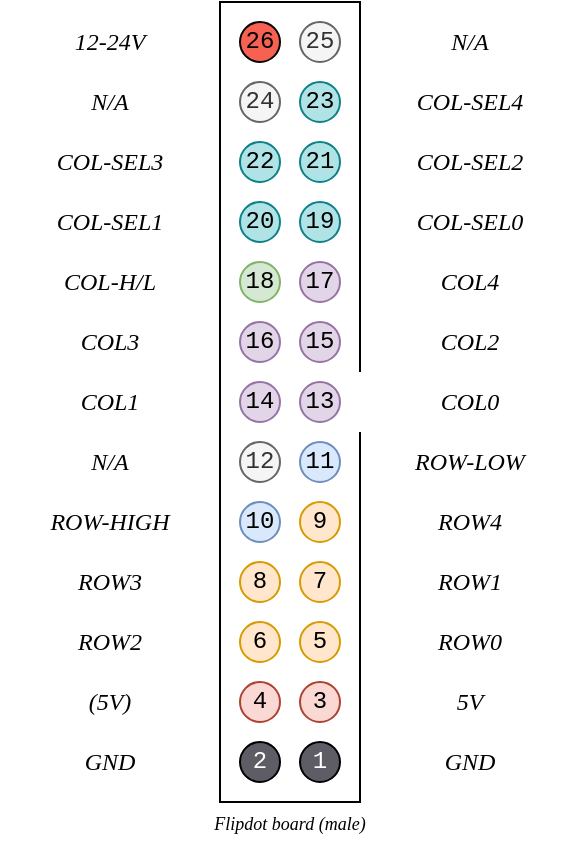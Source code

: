 <mxfile version="26.0.16">
  <diagram name="Page-1" id="HuCBM5EOJyZlMPoAAilj">
    <mxGraphModel dx="683" dy="355" grid="1" gridSize="10" guides="1" tooltips="1" connect="1" arrows="1" fold="1" page="1" pageScale="1" pageWidth="850" pageHeight="1100" math="0" shadow="0">
      <root>
        <mxCell id="0" />
        <mxCell id="1" parent="0" />
        <mxCell id="BwBNxBUWuylmB4F1kNMD-58" value="" style="rounded=0;whiteSpace=wrap;html=1;" parent="1" vertex="1">
          <mxGeometry x="690" y="700" width="70" height="400" as="geometry" />
        </mxCell>
        <mxCell id="BwBNxBUWuylmB4F1kNMD-59" value="26" style="ellipse;whiteSpace=wrap;html=1;aspect=fixed;fillColor=#f66151;fontFamily=Courier New;" parent="1" vertex="1">
          <mxGeometry x="700" y="710" width="20" height="20" as="geometry" />
        </mxCell>
        <mxCell id="BwBNxBUWuylmB4F1kNMD-62" value="&lt;font color=&quot;#ffffff&quot;&gt;1&lt;/font&gt;" style="ellipse;whiteSpace=wrap;html=1;aspect=fixed;fillColor=#5e5c64;strokeColor=#000000;fontFamily=Courier New;" parent="1" vertex="1">
          <mxGeometry x="730" y="1070" width="20" height="20" as="geometry" />
        </mxCell>
        <mxCell id="BwBNxBUWuylmB4F1kNMD-63" value="&lt;i&gt;&lt;font style=&quot;font-size: 9px;&quot; face=&quot;Verdana&quot;&gt;Flipdot board (male)&lt;br&gt;&lt;/font&gt;&lt;/i&gt;" style="text;html=1;strokeColor=none;fillColor=none;align=center;verticalAlign=middle;whiteSpace=wrap;rounded=0;" parent="1" vertex="1">
          <mxGeometry x="670" y="1100" width="110" height="20" as="geometry" />
        </mxCell>
        <mxCell id="BwBNxBUWuylmB4F1kNMD-64" value="24" style="ellipse;whiteSpace=wrap;html=1;aspect=fixed;fontFamily=Courier New;fillColor=#f5f5f5;fontColor=#333333;strokeColor=#666666;" parent="1" vertex="1">
          <mxGeometry x="700" y="740" width="20" height="20" as="geometry" />
        </mxCell>
        <mxCell id="BwBNxBUWuylmB4F1kNMD-65" value="23" style="ellipse;whiteSpace=wrap;html=1;aspect=fixed;fontFamily=Courier New;fillColor=#b0e3e6;strokeColor=#0e8088;" parent="1" vertex="1">
          <mxGeometry x="730" y="740" width="20" height="20" as="geometry" />
        </mxCell>
        <mxCell id="BwBNxBUWuylmB4F1kNMD-66" value="21" style="ellipse;whiteSpace=wrap;html=1;aspect=fixed;fontFamily=Courier New;fillColor=#b0e3e6;strokeColor=#0e8088;" parent="1" vertex="1">
          <mxGeometry x="730" y="770" width="20" height="20" as="geometry" />
        </mxCell>
        <mxCell id="BwBNxBUWuylmB4F1kNMD-67" value="20" style="ellipse;whiteSpace=wrap;html=1;aspect=fixed;fontFamily=Courier New;fillColor=#b0e3e6;strokeColor=#0e8088;" parent="1" vertex="1">
          <mxGeometry x="700" y="800" width="20" height="20" as="geometry" />
        </mxCell>
        <mxCell id="BwBNxBUWuylmB4F1kNMD-68" value="19" style="ellipse;whiteSpace=wrap;html=1;aspect=fixed;fontFamily=Courier New;fillColor=#b0e3e6;strokeColor=#0e8088;" parent="1" vertex="1">
          <mxGeometry x="730" y="800" width="20" height="20" as="geometry" />
        </mxCell>
        <mxCell id="BwBNxBUWuylmB4F1kNMD-69" value="22" style="ellipse;whiteSpace=wrap;html=1;aspect=fixed;fontFamily=Courier New;fillColor=#b0e3e6;strokeColor=#0e8088;" parent="1" vertex="1">
          <mxGeometry x="700" y="770" width="20" height="20" as="geometry" />
        </mxCell>
        <mxCell id="BwBNxBUWuylmB4F1kNMD-70" value="18" style="ellipse;whiteSpace=wrap;html=1;aspect=fixed;fontFamily=Courier New;fillColor=#d5e8d4;strokeColor=#82b366;" parent="1" vertex="1">
          <mxGeometry x="700" y="830" width="20" height="20" as="geometry" />
        </mxCell>
        <mxCell id="BwBNxBUWuylmB4F1kNMD-71" value="17" style="ellipse;whiteSpace=wrap;html=1;aspect=fixed;fontFamily=Courier New;fillColor=#e1d5e7;strokeColor=#9673a6;" parent="1" vertex="1">
          <mxGeometry x="730" y="830" width="20" height="20" as="geometry" />
        </mxCell>
        <mxCell id="BwBNxBUWuylmB4F1kNMD-72" value="15" style="ellipse;whiteSpace=wrap;html=1;aspect=fixed;fontFamily=Courier New;fillColor=#e1d5e7;strokeColor=#9673a6;" parent="1" vertex="1">
          <mxGeometry x="730" y="860" width="20" height="20" as="geometry" />
        </mxCell>
        <mxCell id="BwBNxBUWuylmB4F1kNMD-73" value="14" style="ellipse;whiteSpace=wrap;html=1;aspect=fixed;fontFamily=Courier New;fillColor=#e1d5e7;strokeColor=#9673a6;" parent="1" vertex="1">
          <mxGeometry x="700" y="890" width="20" height="20" as="geometry" />
        </mxCell>
        <mxCell id="BwBNxBUWuylmB4F1kNMD-74" value="13" style="ellipse;whiteSpace=wrap;html=1;aspect=fixed;fontFamily=Courier New;fillColor=#e1d5e7;strokeColor=#9673a6;" parent="1" vertex="1">
          <mxGeometry x="730" y="890" width="20" height="20" as="geometry" />
        </mxCell>
        <mxCell id="BwBNxBUWuylmB4F1kNMD-75" value="16" style="ellipse;whiteSpace=wrap;html=1;aspect=fixed;fontFamily=Courier New;fillColor=#e1d5e7;strokeColor=#9673a6;" parent="1" vertex="1">
          <mxGeometry x="700" y="860" width="20" height="20" as="geometry" />
        </mxCell>
        <mxCell id="BwBNxBUWuylmB4F1kNMD-76" value="12" style="ellipse;whiteSpace=wrap;html=1;aspect=fixed;fontFamily=Courier New;fillStyle=solid;fillColor=#f5f5f5;fontColor=#333333;strokeColor=#666666;" parent="1" vertex="1">
          <mxGeometry x="700" y="920" width="20" height="20" as="geometry" />
        </mxCell>
        <mxCell id="BwBNxBUWuylmB4F1kNMD-77" value="11" style="ellipse;whiteSpace=wrap;html=1;aspect=fixed;fontFamily=Courier New;fillColor=#dae8fc;strokeColor=#6c8ebf;" parent="1" vertex="1">
          <mxGeometry x="730" y="920" width="20" height="20" as="geometry" />
        </mxCell>
        <mxCell id="BwBNxBUWuylmB4F1kNMD-78" value="9" style="ellipse;whiteSpace=wrap;html=1;aspect=fixed;fontFamily=Courier New;fillColor=#ffe6cc;strokeColor=#d79b00;" parent="1" vertex="1">
          <mxGeometry x="730" y="950" width="20" height="20" as="geometry" />
        </mxCell>
        <mxCell id="BwBNxBUWuylmB4F1kNMD-79" value="8" style="ellipse;whiteSpace=wrap;html=1;aspect=fixed;fontFamily=Courier New;fillColor=#ffe6cc;strokeColor=#d79b00;" parent="1" vertex="1">
          <mxGeometry x="700" y="980" width="20" height="20" as="geometry" />
        </mxCell>
        <mxCell id="BwBNxBUWuylmB4F1kNMD-80" value="7" style="ellipse;whiteSpace=wrap;html=1;aspect=fixed;fontFamily=Courier New;fillColor=#ffe6cc;strokeColor=#d79b00;" parent="1" vertex="1">
          <mxGeometry x="730" y="980" width="20" height="20" as="geometry" />
        </mxCell>
        <mxCell id="BwBNxBUWuylmB4F1kNMD-81" value="10" style="ellipse;whiteSpace=wrap;html=1;aspect=fixed;fontFamily=Courier New;fillColor=#dae8fc;strokeColor=#6c8ebf;" parent="1" vertex="1">
          <mxGeometry x="700" y="950" width="20" height="20" as="geometry" />
        </mxCell>
        <mxCell id="BwBNxBUWuylmB4F1kNMD-82" value="6" style="ellipse;whiteSpace=wrap;html=1;aspect=fixed;fontFamily=Courier New;fillColor=#ffe6cc;strokeColor=#d79b00;" parent="1" vertex="1">
          <mxGeometry x="700" y="1010" width="20" height="20" as="geometry" />
        </mxCell>
        <mxCell id="BwBNxBUWuylmB4F1kNMD-83" value="5" style="ellipse;whiteSpace=wrap;html=1;aspect=fixed;fontFamily=Courier New;fillColor=#ffe6cc;strokeColor=#d79b00;" parent="1" vertex="1">
          <mxGeometry x="730" y="1010" width="20" height="20" as="geometry" />
        </mxCell>
        <mxCell id="BwBNxBUWuylmB4F1kNMD-84" value="3" style="ellipse;whiteSpace=wrap;html=1;aspect=fixed;fontFamily=Courier New;fillColor=#fad9d5;strokeColor=#ae4132;" parent="1" vertex="1">
          <mxGeometry x="730" y="1040" width="20" height="20" as="geometry" />
        </mxCell>
        <mxCell id="BwBNxBUWuylmB4F1kNMD-85" value="4" style="ellipse;whiteSpace=wrap;html=1;aspect=fixed;fontFamily=Courier New;fillColor=#fad9d5;strokeColor=#ae4132;" parent="1" vertex="1">
          <mxGeometry x="700" y="1040" width="20" height="20" as="geometry" />
        </mxCell>
        <mxCell id="BwBNxBUWuylmB4F1kNMD-86" value="" style="endArrow=none;html=1;rounded=0;strokeColor=#ffffff;strokeWidth=2;" parent="1" edge="1">
          <mxGeometry width="50" height="50" relative="1" as="geometry">
            <mxPoint x="760" y="915" as="sourcePoint" />
            <mxPoint x="760" y="885" as="targetPoint" />
          </mxGeometry>
        </mxCell>
        <mxCell id="BwBNxBUWuylmB4F1kNMD-87" value="&lt;font color=&quot;#ffffff&quot;&gt;2&lt;/font&gt;" style="ellipse;whiteSpace=wrap;html=1;aspect=fixed;fillColor=#5e5c64;strokeColor=#000000;fontFamily=Courier New;" parent="1" vertex="1">
          <mxGeometry x="700" y="1070" width="20" height="20" as="geometry" />
        </mxCell>
        <mxCell id="BwBNxBUWuylmB4F1kNMD-88" value="&lt;font face=&quot;Verdana&quot;&gt;&lt;i&gt;12-24V&lt;/i&gt;&lt;/font&gt;" style="text;html=1;strokeColor=none;fillColor=none;align=center;verticalAlign=middle;whiteSpace=wrap;rounded=0;" parent="1" vertex="1">
          <mxGeometry x="580" y="710" width="110" height="20" as="geometry" />
        </mxCell>
        <mxCell id="BwBNxBUWuylmB4F1kNMD-89" value="&lt;font face=&quot;Verdana&quot;&gt;&lt;i&gt;(5V)&lt;/i&gt;&lt;/font&gt;" style="text;html=1;strokeColor=none;fillColor=none;align=center;verticalAlign=middle;whiteSpace=wrap;rounded=0;" parent="1" vertex="1">
          <mxGeometry x="580" y="1040" width="110" height="20" as="geometry" />
        </mxCell>
        <mxCell id="BwBNxBUWuylmB4F1kNMD-90" value="&lt;font face=&quot;Verdana&quot;&gt;&lt;i&gt;GND&lt;/i&gt;&lt;/font&gt;" style="text;html=1;strokeColor=none;fillColor=none;align=center;verticalAlign=middle;whiteSpace=wrap;rounded=0;" parent="1" vertex="1">
          <mxGeometry x="760" y="1070" width="110" height="20" as="geometry" />
        </mxCell>
        <mxCell id="BwBNxBUWuylmB4F1kNMD-91" value="&lt;font face=&quot;Verdana&quot;&gt;&lt;i&gt;ROW0&lt;/i&gt;&lt;/font&gt;" style="text;html=1;strokeColor=none;fillColor=none;align=center;verticalAlign=middle;whiteSpace=wrap;rounded=0;" parent="1" vertex="1">
          <mxGeometry x="760" y="1010" width="110" height="20" as="geometry" />
        </mxCell>
        <mxCell id="BwBNxBUWuylmB4F1kNMD-92" value="&lt;font face=&quot;Verdana&quot;&gt;&lt;i&gt;ROW1&lt;/i&gt;&lt;/font&gt;" style="text;html=1;strokeColor=none;fillColor=none;align=center;verticalAlign=middle;whiteSpace=wrap;rounded=0;" parent="1" vertex="1">
          <mxGeometry x="760" y="980" width="110" height="20" as="geometry" />
        </mxCell>
        <mxCell id="BwBNxBUWuylmB4F1kNMD-93" value="&lt;font face=&quot;Verdana&quot;&gt;&lt;i&gt;ROW-LOW&lt;/i&gt;&lt;/font&gt;" style="text;html=1;strokeColor=none;fillColor=none;align=center;verticalAlign=middle;whiteSpace=wrap;rounded=0;" parent="1" vertex="1">
          <mxGeometry x="760" y="920" width="110" height="20" as="geometry" />
        </mxCell>
        <mxCell id="BwBNxBUWuylmB4F1kNMD-94" value="&lt;font face=&quot;Verdana&quot;&gt;&lt;i&gt;ROW4&lt;/i&gt;&lt;/font&gt;" style="text;html=1;strokeColor=none;fillColor=none;align=center;verticalAlign=middle;whiteSpace=wrap;rounded=0;" parent="1" vertex="1">
          <mxGeometry x="760" y="950" width="110" height="20" as="geometry" />
        </mxCell>
        <mxCell id="BwBNxBUWuylmB4F1kNMD-95" value="&lt;font face=&quot;Verdana&quot;&gt;&lt;i&gt;ROW2&lt;/i&gt;&lt;/font&gt;" style="text;html=1;strokeColor=none;fillColor=none;align=center;verticalAlign=middle;whiteSpace=wrap;rounded=0;" parent="1" vertex="1">
          <mxGeometry x="580" y="1010" width="110" height="20" as="geometry" />
        </mxCell>
        <mxCell id="BwBNxBUWuylmB4F1kNMD-96" value="&lt;font face=&quot;Verdana&quot;&gt;&lt;i&gt;ROW3&lt;/i&gt;&lt;/font&gt;" style="text;html=1;strokeColor=none;fillColor=none;align=center;verticalAlign=middle;whiteSpace=wrap;rounded=0;" parent="1" vertex="1">
          <mxGeometry x="580" y="980" width="110" height="20" as="geometry" />
        </mxCell>
        <mxCell id="BwBNxBUWuylmB4F1kNMD-97" value="&lt;font face=&quot;Verdana&quot;&gt;&lt;i&gt;ROW-HIGH&lt;/i&gt;&lt;/font&gt;" style="text;html=1;strokeColor=none;fillColor=none;align=center;verticalAlign=middle;whiteSpace=wrap;rounded=0;" parent="1" vertex="1">
          <mxGeometry x="580" y="950" width="110" height="20" as="geometry" />
        </mxCell>
        <mxCell id="BwBNxBUWuylmB4F1kNMD-98" value="&lt;font face=&quot;Verdana&quot;&gt;&lt;i&gt;N/A&lt;/i&gt;&lt;/font&gt;" style="text;html=1;strokeColor=none;fillColor=none;align=center;verticalAlign=middle;whiteSpace=wrap;rounded=0;" parent="1" vertex="1">
          <mxGeometry x="580" y="920" width="110" height="20" as="geometry" />
        </mxCell>
        <mxCell id="BwBNxBUWuylmB4F1kNMD-99" value="&lt;font face=&quot;Verdana&quot;&gt;&lt;i&gt;COL0&lt;/i&gt;&lt;/font&gt;" style="text;html=1;strokeColor=none;fillColor=none;align=center;verticalAlign=middle;whiteSpace=wrap;rounded=0;" parent="1" vertex="1">
          <mxGeometry x="760" y="890" width="110" height="20" as="geometry" />
        </mxCell>
        <mxCell id="BwBNxBUWuylmB4F1kNMD-100" value="&lt;font face=&quot;Verdana&quot;&gt;&lt;i&gt;COL2&lt;/i&gt;&lt;/font&gt;" style="text;html=1;strokeColor=none;fillColor=none;align=center;verticalAlign=middle;whiteSpace=wrap;rounded=0;" parent="1" vertex="1">
          <mxGeometry x="760" y="860" width="110" height="20" as="geometry" />
        </mxCell>
        <mxCell id="BwBNxBUWuylmB4F1kNMD-101" value="&lt;font face=&quot;Verdana&quot;&gt;&lt;i&gt;COL4&lt;/i&gt;&lt;/font&gt;" style="text;html=1;strokeColor=none;fillColor=none;align=center;verticalAlign=middle;whiteSpace=wrap;rounded=0;" parent="1" vertex="1">
          <mxGeometry x="760" y="830" width="110" height="20" as="geometry" />
        </mxCell>
        <mxCell id="BwBNxBUWuylmB4F1kNMD-102" value="&lt;font face=&quot;Verdana&quot;&gt;&lt;i&gt;COL-SEL0&lt;/i&gt;&lt;/font&gt;" style="text;html=1;strokeColor=none;fillColor=none;align=center;verticalAlign=middle;whiteSpace=wrap;rounded=0;" parent="1" vertex="1">
          <mxGeometry x="760" y="800" width="110" height="20" as="geometry" />
        </mxCell>
        <mxCell id="BwBNxBUWuylmB4F1kNMD-103" value="&lt;font face=&quot;Verdana&quot;&gt;&lt;i&gt;COL-SEL2&lt;/i&gt;&lt;/font&gt;" style="text;html=1;strokeColor=none;fillColor=none;align=center;verticalAlign=middle;whiteSpace=wrap;rounded=0;" parent="1" vertex="1">
          <mxGeometry x="760" y="770" width="110" height="20" as="geometry" />
        </mxCell>
        <mxCell id="BwBNxBUWuylmB4F1kNMD-104" value="&lt;font face=&quot;Verdana&quot;&gt;&lt;i&gt;COL-SEL4&lt;/i&gt;&lt;/font&gt;" style="text;html=1;strokeColor=none;fillColor=none;align=center;verticalAlign=middle;whiteSpace=wrap;rounded=0;" parent="1" vertex="1">
          <mxGeometry x="760" y="740" width="110" height="20" as="geometry" />
        </mxCell>
        <mxCell id="BwBNxBUWuylmB4F1kNMD-106" value="&lt;font face=&quot;Verdana&quot;&gt;&lt;i&gt;COL-H/L&lt;/i&gt;&lt;/font&gt;" style="text;html=1;strokeColor=none;fillColor=none;align=center;verticalAlign=middle;whiteSpace=wrap;rounded=0;" parent="1" vertex="1">
          <mxGeometry x="580" y="830" width="110" height="20" as="geometry" />
        </mxCell>
        <mxCell id="BwBNxBUWuylmB4F1kNMD-107" value="&lt;font face=&quot;Verdana&quot;&gt;&lt;i&gt;COL3&lt;/i&gt;&lt;/font&gt;" style="text;html=1;strokeColor=none;fillColor=none;align=center;verticalAlign=middle;whiteSpace=wrap;rounded=0;" parent="1" vertex="1">
          <mxGeometry x="580" y="860" width="110" height="20" as="geometry" />
        </mxCell>
        <mxCell id="BwBNxBUWuylmB4F1kNMD-108" value="&lt;font face=&quot;Verdana&quot;&gt;&lt;i&gt;COL1&lt;/i&gt;&lt;/font&gt;" style="text;html=1;strokeColor=none;fillColor=none;align=center;verticalAlign=middle;whiteSpace=wrap;rounded=0;" parent="1" vertex="1">
          <mxGeometry x="580" y="890" width="110" height="20" as="geometry" />
        </mxCell>
        <mxCell id="BwBNxBUWuylmB4F1kNMD-109" value="&lt;font face=&quot;Verdana&quot;&gt;&lt;i&gt;N/A&lt;/i&gt;&lt;/font&gt;" style="text;html=1;strokeColor=none;fillColor=none;align=center;verticalAlign=middle;whiteSpace=wrap;rounded=0;" parent="1" vertex="1">
          <mxGeometry x="580" y="740" width="110" height="20" as="geometry" />
        </mxCell>
        <mxCell id="BwBNxBUWuylmB4F1kNMD-110" value="&lt;font face=&quot;Verdana&quot;&gt;&lt;i&gt;COL-SEL3&lt;/i&gt;&lt;/font&gt;" style="text;html=1;strokeColor=none;fillColor=none;align=center;verticalAlign=middle;whiteSpace=wrap;rounded=0;" parent="1" vertex="1">
          <mxGeometry x="580" y="770" width="110" height="20" as="geometry" />
        </mxCell>
        <mxCell id="BwBNxBUWuylmB4F1kNMD-111" value="&lt;font face=&quot;Verdana&quot;&gt;&lt;i&gt;COL-SEL1&lt;/i&gt;&lt;/font&gt;" style="text;html=1;strokeColor=none;fillColor=none;align=center;verticalAlign=middle;whiteSpace=wrap;rounded=0;" parent="1" vertex="1">
          <mxGeometry x="580" y="800" width="110" height="20" as="geometry" />
        </mxCell>
        <mxCell id="BwBNxBUWuylmB4F1kNMD-115" value="&lt;font face=&quot;Verdana&quot;&gt;&lt;i&gt;GND&lt;/i&gt;&lt;/font&gt;" style="text;html=1;strokeColor=none;fillColor=none;align=center;verticalAlign=middle;whiteSpace=wrap;rounded=0;" parent="1" vertex="1">
          <mxGeometry x="580" y="1070" width="110" height="20" as="geometry" />
        </mxCell>
        <mxCell id="BwBNxBUWuylmB4F1kNMD-117" value="&lt;font face=&quot;Verdana&quot;&gt;&lt;i&gt;5V&lt;/i&gt;&lt;/font&gt;" style="text;html=1;strokeColor=none;fillColor=none;align=center;verticalAlign=middle;whiteSpace=wrap;rounded=0;" parent="1" vertex="1">
          <mxGeometry x="760" y="1040" width="110" height="20" as="geometry" />
        </mxCell>
        <mxCell id="BwBNxBUWuylmB4F1kNMD-118" value="25" style="ellipse;whiteSpace=wrap;html=1;aspect=fixed;fontFamily=Courier New;fillColor=#f5f5f5;fontColor=#333333;strokeColor=#666666;" parent="1" vertex="1">
          <mxGeometry x="730" y="710" width="20" height="20" as="geometry" />
        </mxCell>
        <mxCell id="BwBNxBUWuylmB4F1kNMD-119" value="&lt;font face=&quot;Verdana&quot;&gt;&lt;i&gt;N/A&lt;/i&gt;&lt;/font&gt;" style="text;html=1;strokeColor=none;fillColor=none;align=center;verticalAlign=middle;whiteSpace=wrap;rounded=0;" parent="1" vertex="1">
          <mxGeometry x="760" y="710" width="110" height="20" as="geometry" />
        </mxCell>
      </root>
    </mxGraphModel>
  </diagram>
</mxfile>
